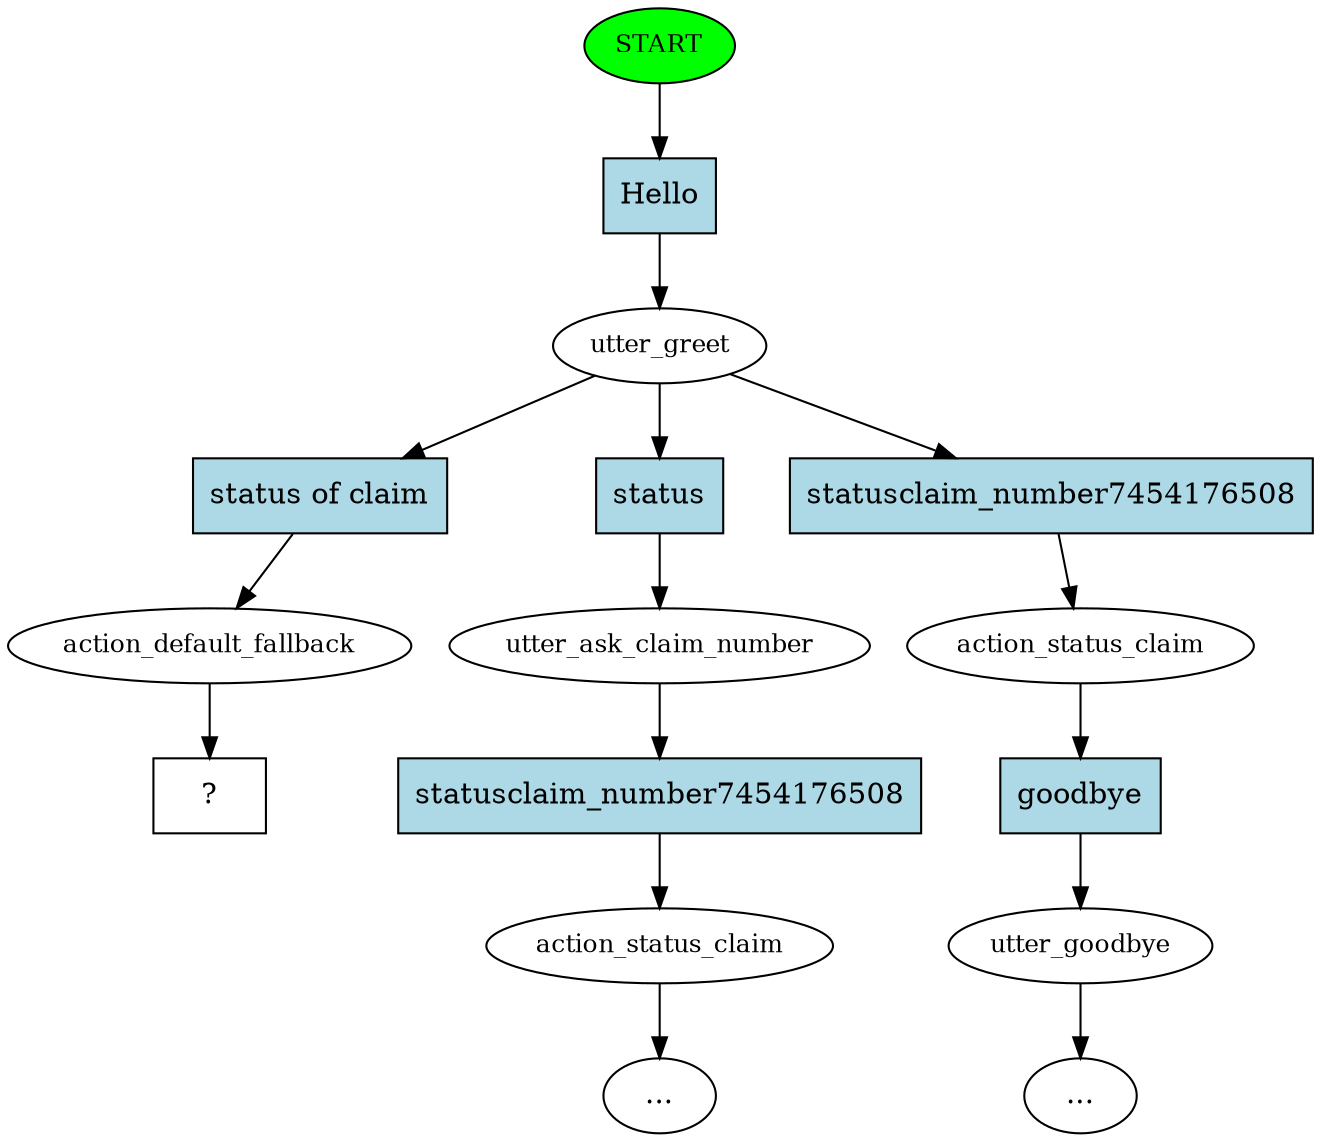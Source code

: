digraph  {
0 [class="start active", fillcolor=green, fontsize=12, label=START, style=filled];
1 [class=active, fontsize=12, label=utter_greet];
2 [class="", fontsize=12, label=utter_ask_claim_number];
3 [class="", fontsize=12, label=action_status_claim];
5 [class="", fontsize=12, label=action_status_claim];
6 [class="", fontsize=12, label=utter_goodbye];
8 [class=active, fontsize=12, label=action_default_fallback];
9 [class="intent dashed active", label="  ?  ", shape=rect];
10 [class="intent active", fillcolor=lightblue, label=Hello, shape=rect, style=filled];
11 [class="intent active", fillcolor=lightblue, label="status of claim", shape=rect, style=filled];
12 [class=intent, fillcolor=lightblue, label=status, shape=rect, style=filled];
13 [class=intent, fillcolor=lightblue, label=statusclaim_number7454176508, shape=rect, style=filled];
14 [class=intent, fillcolor=lightblue, label=statusclaim_number7454176508, shape=rect, style=filled];
15 [class=intent, fillcolor=lightblue, label=goodbye, shape=rect, style=filled];
"-4" [class=ellipsis, label="..."];
"-3" [class=ellipsis, label="..."];
0 -> 10  [class=active, key=0];
1 -> 11  [class=active, key=0];
1 -> 12  [class="", key=0];
1 -> 13  [class="", key=0];
2 -> 14  [class="", key=0];
3 -> "-3"  [class="", key=NONE, label=""];
5 -> 15  [class="", key=0];
6 -> "-4"  [class="", key=NONE, label=""];
8 -> 9  [class=active, key=NONE, label=""];
10 -> 1  [class=active, key=0];
11 -> 8  [class=active, key=0];
12 -> 2  [class="", key=0];
13 -> 5  [class="", key=0];
14 -> 3  [class="", key=0];
15 -> 6  [class="", key=0];
}
